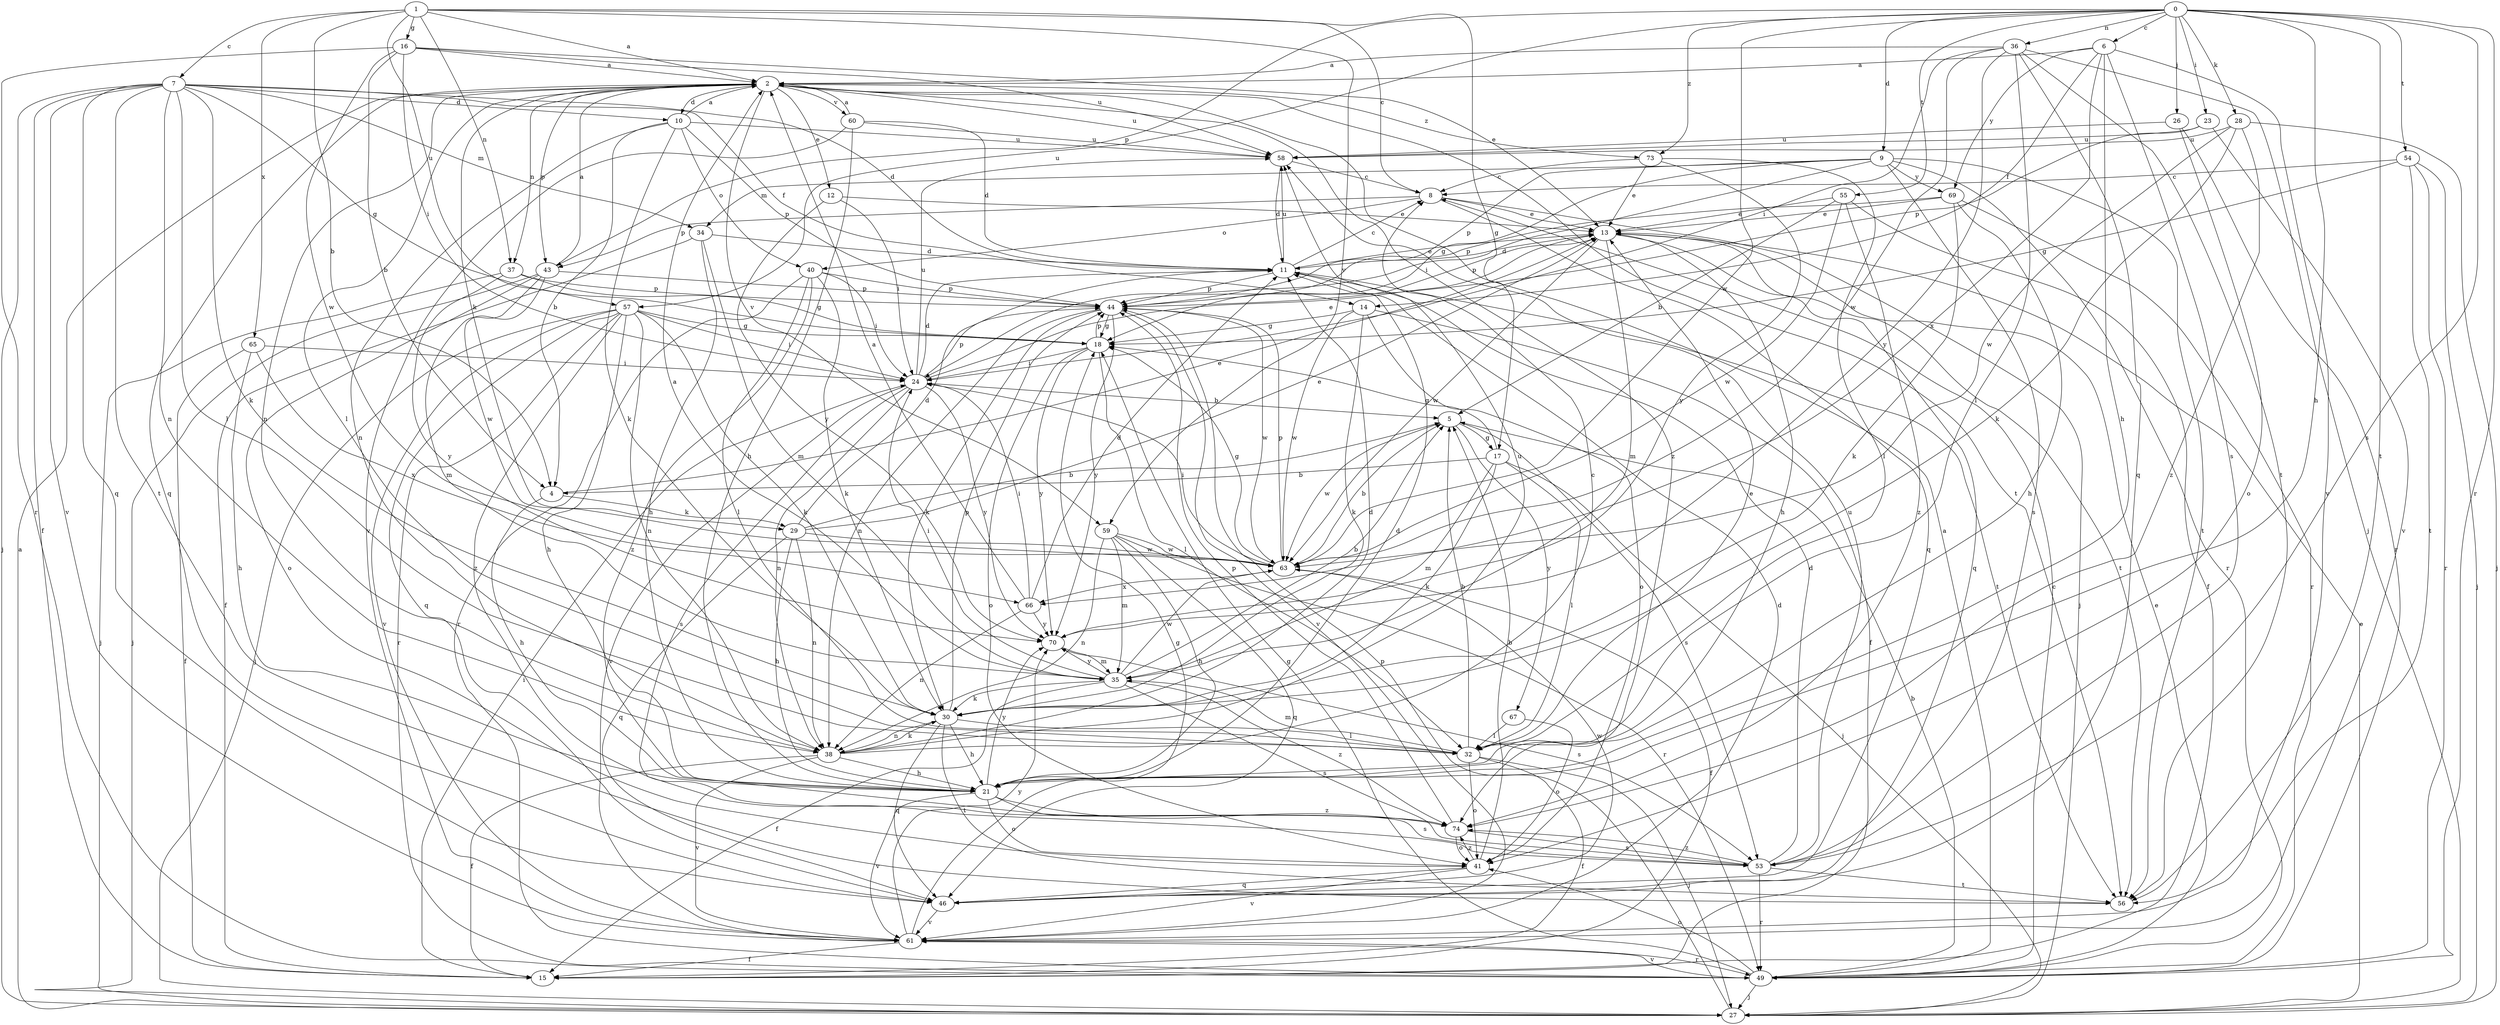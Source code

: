 strict digraph  {
0;
1;
2;
4;
5;
6;
7;
8;
9;
10;
11;
12;
13;
14;
15;
16;
17;
18;
21;
23;
24;
26;
27;
28;
29;
30;
32;
34;
35;
36;
37;
38;
40;
41;
43;
44;
46;
49;
53;
54;
55;
56;
57;
58;
59;
60;
61;
63;
65;
66;
67;
69;
70;
73;
74;
0 -> 6  [label=c];
0 -> 9  [label=d];
0 -> 21  [label=h];
0 -> 23  [label=i];
0 -> 26  [label=j];
0 -> 28  [label=k];
0 -> 36  [label=n];
0 -> 43  [label=p];
0 -> 49  [label=r];
0 -> 53  [label=s];
0 -> 54  [label=t];
0 -> 55  [label=t];
0 -> 56  [label=t];
0 -> 57  [label=u];
0 -> 63  [label=w];
0 -> 73  [label=z];
1 -> 2  [label=a];
1 -> 4  [label=b];
1 -> 7  [label=c];
1 -> 8  [label=c];
1 -> 16  [label=g];
1 -> 17  [label=g];
1 -> 37  [label=n];
1 -> 57  [label=u];
1 -> 59  [label=v];
1 -> 65  [label=x];
2 -> 10  [label=d];
2 -> 12  [label=e];
2 -> 29  [label=k];
2 -> 32  [label=l];
2 -> 37  [label=n];
2 -> 38  [label=n];
2 -> 43  [label=p];
2 -> 46  [label=q];
2 -> 56  [label=t];
2 -> 58  [label=u];
2 -> 59  [label=v];
2 -> 60  [label=v];
2 -> 73  [label=z];
2 -> 74  [label=z];
4 -> 13  [label=e];
4 -> 21  [label=h];
4 -> 29  [label=k];
5 -> 17  [label=g];
5 -> 53  [label=s];
5 -> 63  [label=w];
5 -> 67  [label=y];
6 -> 2  [label=a];
6 -> 14  [label=f];
6 -> 21  [label=h];
6 -> 53  [label=s];
6 -> 61  [label=v];
6 -> 66  [label=x];
6 -> 69  [label=y];
7 -> 10  [label=d];
7 -> 11  [label=d];
7 -> 14  [label=f];
7 -> 15  [label=f];
7 -> 18  [label=g];
7 -> 27  [label=j];
7 -> 30  [label=k];
7 -> 32  [label=l];
7 -> 34  [label=m];
7 -> 38  [label=n];
7 -> 46  [label=q];
7 -> 56  [label=t];
7 -> 61  [label=v];
8 -> 13  [label=e];
8 -> 27  [label=j];
8 -> 40  [label=o];
8 -> 43  [label=p];
8 -> 46  [label=q];
9 -> 18  [label=g];
9 -> 24  [label=i];
9 -> 34  [label=m];
9 -> 44  [label=p];
9 -> 49  [label=r];
9 -> 53  [label=s];
9 -> 56  [label=t];
9 -> 69  [label=y];
10 -> 2  [label=a];
10 -> 4  [label=b];
10 -> 30  [label=k];
10 -> 38  [label=n];
10 -> 40  [label=o];
10 -> 44  [label=p];
10 -> 58  [label=u];
11 -> 8  [label=c];
11 -> 13  [label=e];
11 -> 44  [label=p];
11 -> 56  [label=t];
11 -> 58  [label=u];
12 -> 13  [label=e];
12 -> 24  [label=i];
12 -> 70  [label=y];
13 -> 11  [label=d];
13 -> 21  [label=h];
13 -> 35  [label=m];
13 -> 44  [label=p];
13 -> 46  [label=q];
13 -> 56  [label=t];
13 -> 63  [label=w];
14 -> 15  [label=f];
14 -> 18  [label=g];
14 -> 30  [label=k];
14 -> 41  [label=o];
14 -> 63  [label=w];
15 -> 24  [label=i];
16 -> 2  [label=a];
16 -> 4  [label=b];
16 -> 13  [label=e];
16 -> 24  [label=i];
16 -> 49  [label=r];
16 -> 58  [label=u];
16 -> 63  [label=w];
17 -> 4  [label=b];
17 -> 18  [label=g];
17 -> 27  [label=j];
17 -> 30  [label=k];
17 -> 32  [label=l];
17 -> 35  [label=m];
18 -> 24  [label=i];
18 -> 32  [label=l];
18 -> 41  [label=o];
18 -> 44  [label=p];
18 -> 70  [label=y];
21 -> 11  [label=d];
21 -> 41  [label=o];
21 -> 53  [label=s];
21 -> 61  [label=v];
21 -> 70  [label=y];
21 -> 74  [label=z];
23 -> 44  [label=p];
23 -> 58  [label=u];
23 -> 61  [label=v];
24 -> 5  [label=b];
24 -> 11  [label=d];
24 -> 13  [label=e];
24 -> 38  [label=n];
24 -> 44  [label=p];
24 -> 53  [label=s];
24 -> 58  [label=u];
24 -> 61  [label=v];
24 -> 70  [label=y];
26 -> 41  [label=o];
26 -> 49  [label=r];
26 -> 58  [label=u];
27 -> 2  [label=a];
27 -> 13  [label=e];
27 -> 44  [label=p];
28 -> 27  [label=j];
28 -> 30  [label=k];
28 -> 58  [label=u];
28 -> 63  [label=w];
28 -> 74  [label=z];
29 -> 5  [label=b];
29 -> 11  [label=d];
29 -> 13  [label=e];
29 -> 21  [label=h];
29 -> 38  [label=n];
29 -> 46  [label=q];
29 -> 63  [label=w];
30 -> 21  [label=h];
30 -> 32  [label=l];
30 -> 38  [label=n];
30 -> 44  [label=p];
30 -> 46  [label=q];
30 -> 56  [label=t];
32 -> 5  [label=b];
32 -> 13  [label=e];
32 -> 15  [label=f];
32 -> 27  [label=j];
32 -> 35  [label=m];
32 -> 41  [label=o];
34 -> 11  [label=d];
34 -> 15  [label=f];
34 -> 21  [label=h];
34 -> 35  [label=m];
35 -> 2  [label=a];
35 -> 5  [label=b];
35 -> 15  [label=f];
35 -> 24  [label=i];
35 -> 30  [label=k];
35 -> 53  [label=s];
35 -> 63  [label=w];
35 -> 70  [label=y];
35 -> 74  [label=z];
36 -> 2  [label=a];
36 -> 24  [label=i];
36 -> 27  [label=j];
36 -> 32  [label=l];
36 -> 46  [label=q];
36 -> 56  [label=t];
36 -> 63  [label=w];
36 -> 70  [label=y];
37 -> 18  [label=g];
37 -> 27  [label=j];
37 -> 44  [label=p];
37 -> 70  [label=y];
38 -> 8  [label=c];
38 -> 11  [label=d];
38 -> 15  [label=f];
38 -> 21  [label=h];
38 -> 30  [label=k];
38 -> 58  [label=u];
38 -> 61  [label=v];
40 -> 24  [label=i];
40 -> 30  [label=k];
40 -> 32  [label=l];
40 -> 44  [label=p];
40 -> 49  [label=r];
40 -> 74  [label=z];
41 -> 5  [label=b];
41 -> 46  [label=q];
41 -> 61  [label=v];
41 -> 74  [label=z];
43 -> 2  [label=a];
43 -> 27  [label=j];
43 -> 35  [label=m];
43 -> 41  [label=o];
43 -> 44  [label=p];
43 -> 63  [label=w];
44 -> 18  [label=g];
44 -> 30  [label=k];
44 -> 38  [label=n];
44 -> 61  [label=v];
44 -> 63  [label=w];
44 -> 70  [label=y];
46 -> 61  [label=v];
46 -> 63  [label=w];
49 -> 2  [label=a];
49 -> 5  [label=b];
49 -> 8  [label=c];
49 -> 13  [label=e];
49 -> 18  [label=g];
49 -> 27  [label=j];
49 -> 41  [label=o];
49 -> 61  [label=v];
53 -> 11  [label=d];
53 -> 49  [label=r];
53 -> 56  [label=t];
53 -> 58  [label=u];
53 -> 74  [label=z];
54 -> 8  [label=c];
54 -> 18  [label=g];
54 -> 27  [label=j];
54 -> 49  [label=r];
54 -> 56  [label=t];
55 -> 5  [label=b];
55 -> 13  [label=e];
55 -> 15  [label=f];
55 -> 63  [label=w];
55 -> 74  [label=z];
57 -> 18  [label=g];
57 -> 21  [label=h];
57 -> 24  [label=i];
57 -> 27  [label=j];
57 -> 30  [label=k];
57 -> 38  [label=n];
57 -> 46  [label=q];
57 -> 49  [label=r];
57 -> 61  [label=v];
57 -> 74  [label=z];
58 -> 8  [label=c];
58 -> 11  [label=d];
59 -> 21  [label=h];
59 -> 35  [label=m];
59 -> 38  [label=n];
59 -> 46  [label=q];
59 -> 49  [label=r];
59 -> 63  [label=w];
60 -> 2  [label=a];
60 -> 11  [label=d];
60 -> 21  [label=h];
60 -> 58  [label=u];
60 -> 61  [label=v];
61 -> 11  [label=d];
61 -> 15  [label=f];
61 -> 18  [label=g];
61 -> 49  [label=r];
61 -> 70  [label=y];
63 -> 5  [label=b];
63 -> 15  [label=f];
63 -> 18  [label=g];
63 -> 24  [label=i];
63 -> 44  [label=p];
63 -> 66  [label=x];
65 -> 15  [label=f];
65 -> 21  [label=h];
65 -> 24  [label=i];
65 -> 66  [label=x];
66 -> 2  [label=a];
66 -> 11  [label=d];
66 -> 24  [label=i];
66 -> 38  [label=n];
66 -> 70  [label=y];
67 -> 32  [label=l];
67 -> 41  [label=o];
69 -> 13  [label=e];
69 -> 21  [label=h];
69 -> 30  [label=k];
69 -> 44  [label=p];
69 -> 49  [label=r];
70 -> 35  [label=m];
70 -> 53  [label=s];
73 -> 8  [label=c];
73 -> 13  [label=e];
73 -> 32  [label=l];
73 -> 70  [label=y];
74 -> 41  [label=o];
74 -> 44  [label=p];
74 -> 53  [label=s];
}
